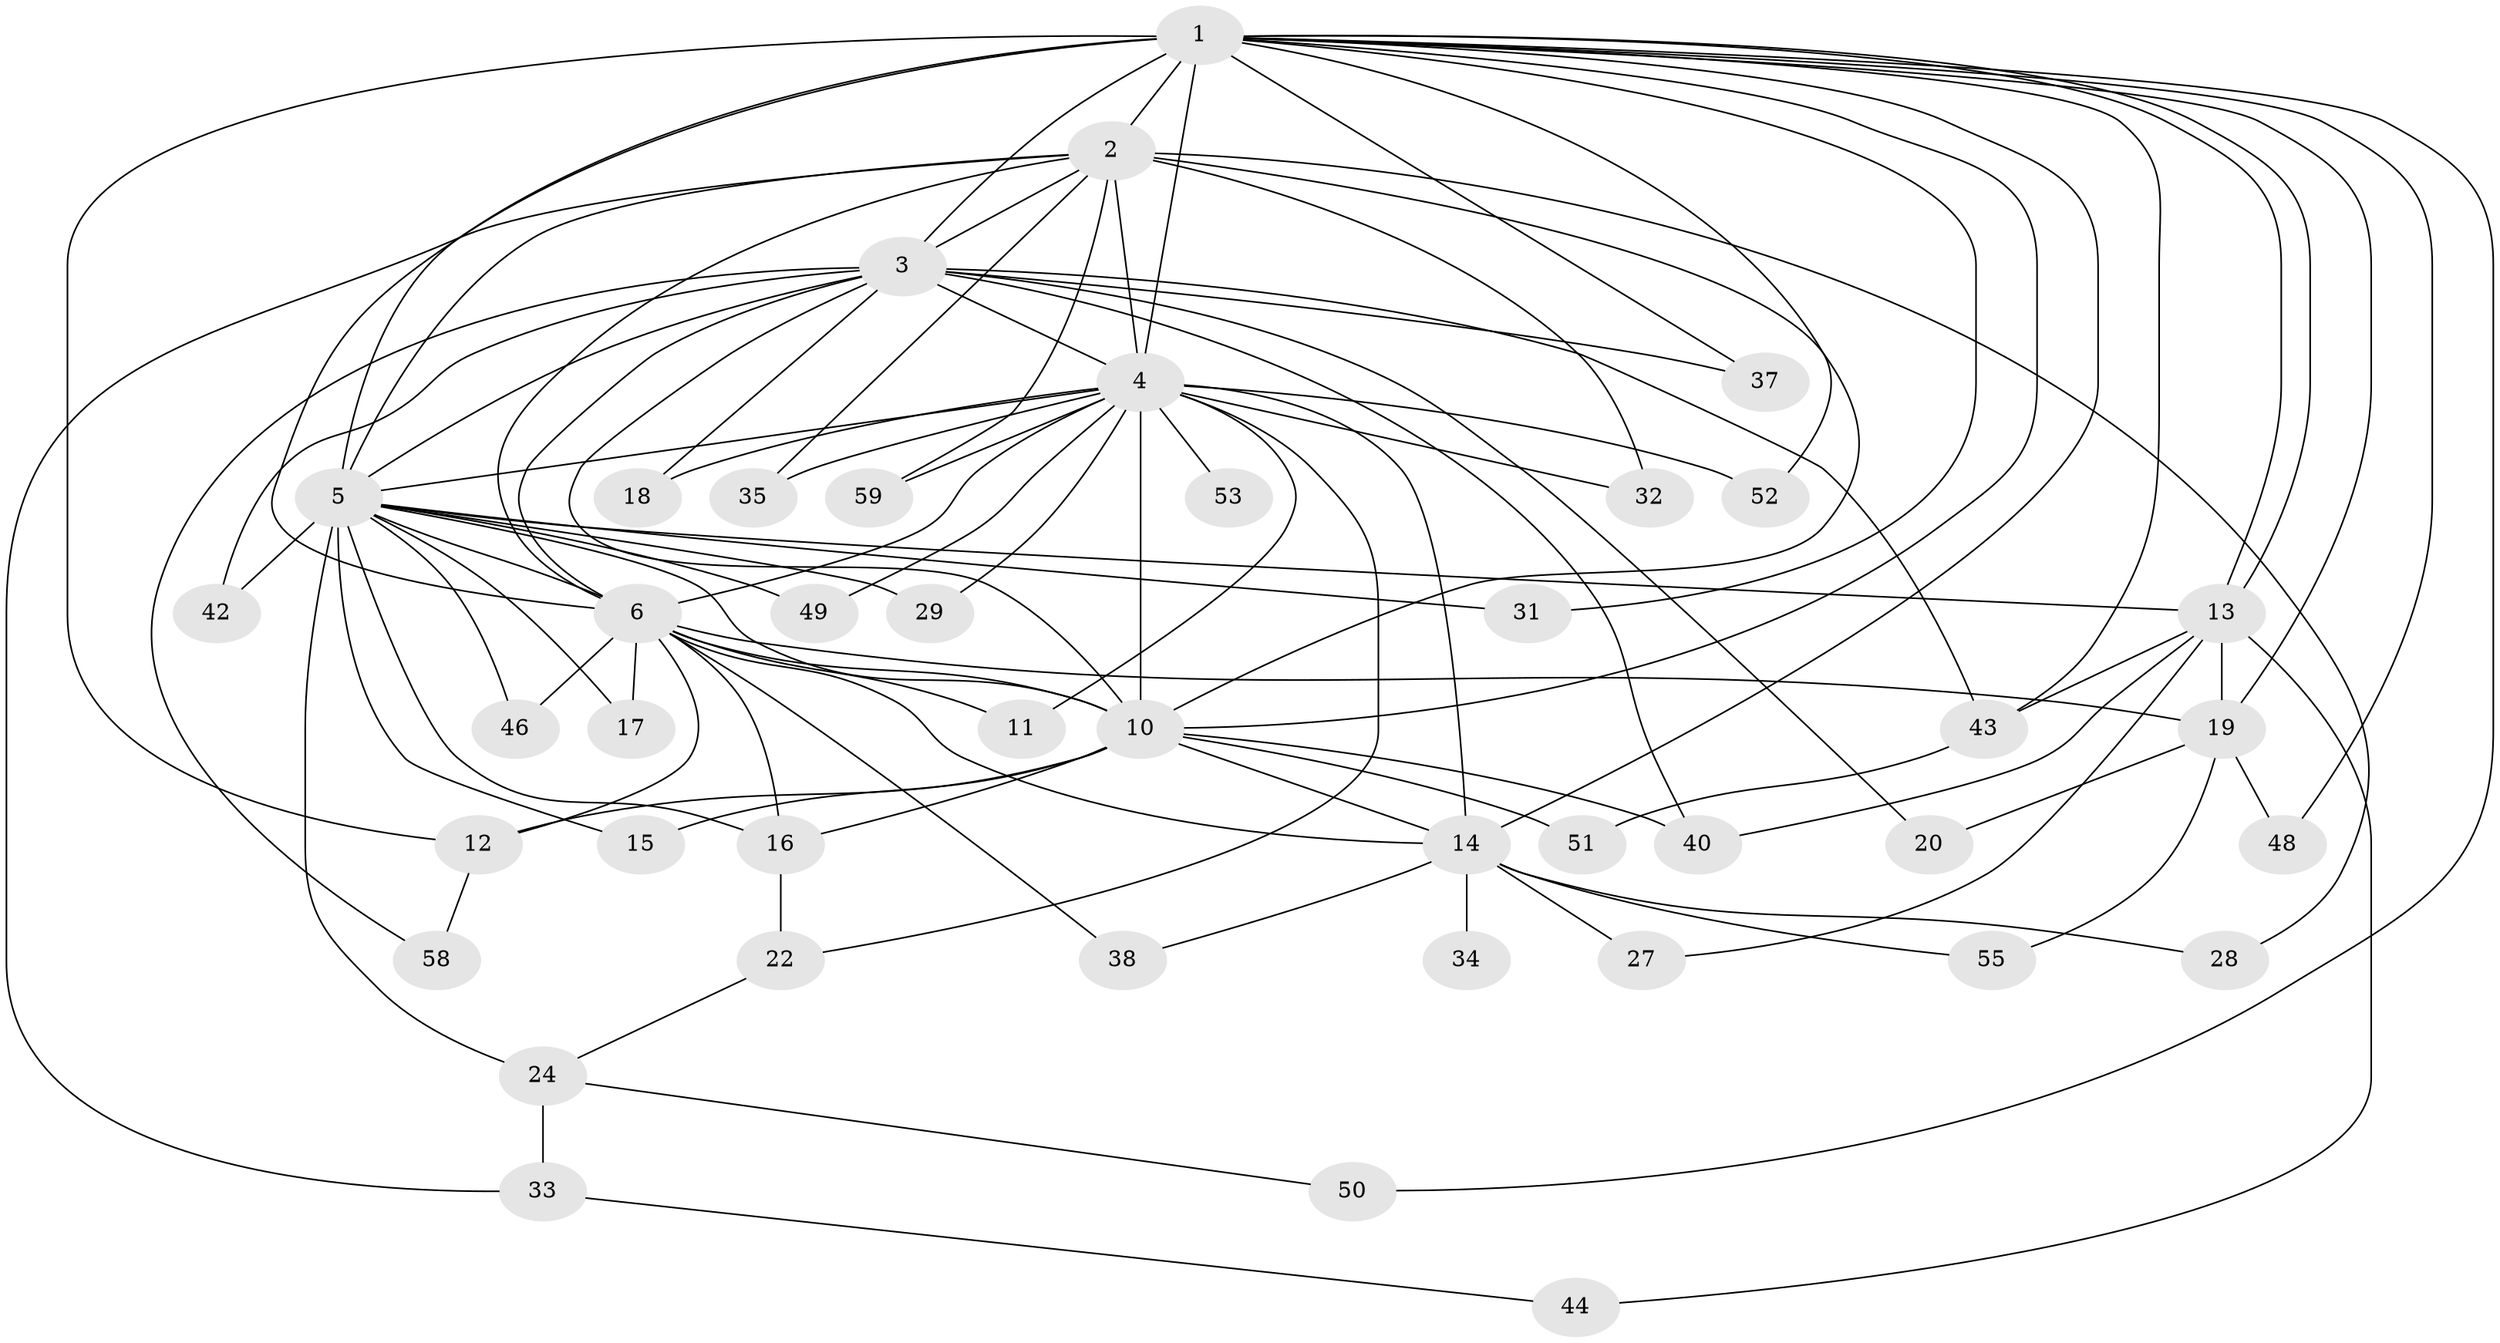 // Generated by graph-tools (version 1.1) at 2025/23/03/03/25 07:23:46]
// undirected, 43 vertices, 99 edges
graph export_dot {
graph [start="1"]
  node [color=gray90,style=filled];
  1 [super="+7"];
  2 [super="+9"];
  3 [super="+39"];
  4 [super="+8"];
  5 [super="+25"];
  6 [super="+23"];
  10 [super="+54"];
  11;
  12 [super="+57"];
  13 [super="+26"];
  14 [super="+21"];
  15;
  16 [super="+36"];
  17;
  18 [super="+56"];
  19 [super="+45"];
  20;
  22;
  24 [super="+30"];
  27;
  28;
  29;
  31;
  32;
  33;
  34;
  35;
  37;
  38;
  40 [super="+41"];
  42;
  43 [super="+47"];
  44;
  46;
  48;
  49;
  50;
  51;
  52;
  53;
  55;
  58;
  59;
  1 -- 2 [weight=4];
  1 -- 3 [weight=3];
  1 -- 4 [weight=4];
  1 -- 5 [weight=2];
  1 -- 6 [weight=2];
  1 -- 10 [weight=2];
  1 -- 13 [weight=2];
  1 -- 13;
  1 -- 31;
  1 -- 37;
  1 -- 48;
  1 -- 14;
  1 -- 43;
  1 -- 12;
  1 -- 50;
  1 -- 19;
  1 -- 52;
  2 -- 3 [weight=2];
  2 -- 4 [weight=4];
  2 -- 5 [weight=2];
  2 -- 6 [weight=2];
  2 -- 10 [weight=2];
  2 -- 28;
  2 -- 32;
  2 -- 33;
  2 -- 35;
  2 -- 59;
  3 -- 4 [weight=2];
  3 -- 5;
  3 -- 6;
  3 -- 10;
  3 -- 18 [weight=2];
  3 -- 20;
  3 -- 37;
  3 -- 40;
  3 -- 42;
  3 -- 58;
  3 -- 43;
  4 -- 5 [weight=2];
  4 -- 6 [weight=2];
  4 -- 10 [weight=2];
  4 -- 49;
  4 -- 52;
  4 -- 53 [weight=2];
  4 -- 59;
  4 -- 11;
  4 -- 14;
  4 -- 18;
  4 -- 22;
  4 -- 29;
  4 -- 32;
  4 -- 35;
  5 -- 6;
  5 -- 10 [weight=2];
  5 -- 15;
  5 -- 16;
  5 -- 17;
  5 -- 24 [weight=2];
  5 -- 29;
  5 -- 31;
  5 -- 46;
  5 -- 49;
  5 -- 13;
  5 -- 42;
  6 -- 10;
  6 -- 11;
  6 -- 12;
  6 -- 17;
  6 -- 19;
  6 -- 38;
  6 -- 46;
  6 -- 14;
  6 -- 16;
  10 -- 12;
  10 -- 14;
  10 -- 15;
  10 -- 16;
  10 -- 51;
  10 -- 40;
  12 -- 58;
  13 -- 27;
  13 -- 40;
  13 -- 43;
  13 -- 44;
  13 -- 19;
  14 -- 28;
  14 -- 34 [weight=2];
  14 -- 38;
  14 -- 55;
  14 -- 27;
  16 -- 22;
  19 -- 20;
  19 -- 55;
  19 -- 48;
  22 -- 24;
  24 -- 33;
  24 -- 50;
  33 -- 44;
  43 -- 51;
}
